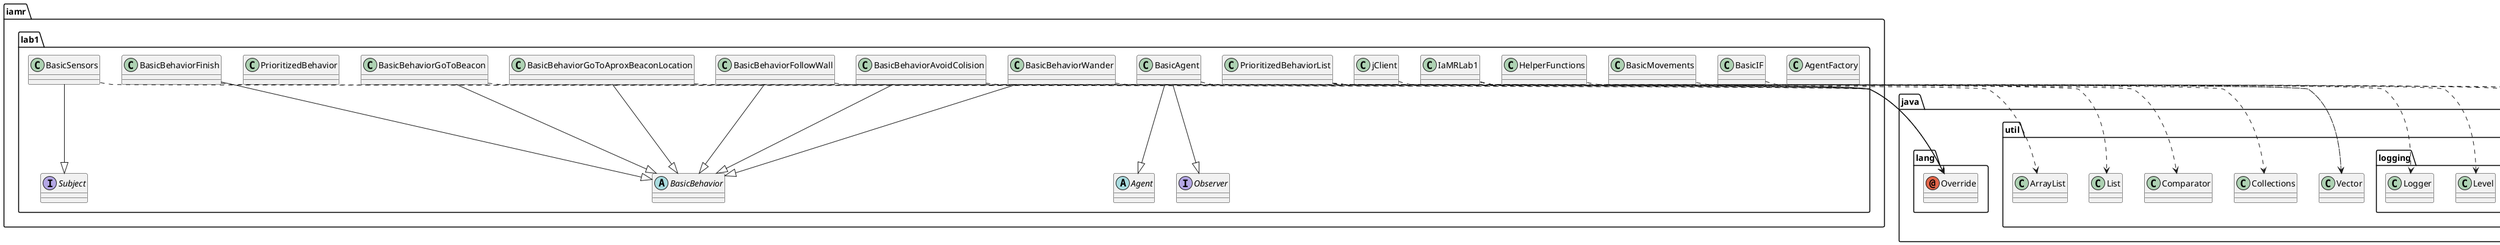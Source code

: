 @startuml
abstract class iamr.lab1.Agent
abstract class iamr.lab1.BasicBehavior
annotation java.lang.Override
class ciberIF.ciberIF
class iamr.lab1.AgentFactory
class iamr.lab1.BasicAgent
class iamr.lab1.BasicBehaviorAvoidColision
class iamr.lab1.BasicBehaviorFinish
class iamr.lab1.BasicBehaviorFollowWall
class iamr.lab1.BasicBehaviorGoToAproxBeaconLocation
class iamr.lab1.BasicBehaviorGoToBeacon
class iamr.lab1.BasicBehaviorWander
class iamr.lab1.BasicIF
class iamr.lab1.BasicMovements
class iamr.lab1.BasicSensors
class iamr.lab1.HelperFunctions
class iamr.lab1.IaMRLab1
class iamr.lab1.PrioritizedBehavior
class iamr.lab1.PrioritizedBehaviorList
class iamr.lab1.jClient
class java.util.ArrayList
class java.util.Collections
class java.util.Comparator
class java.util.List
class java.util.Random
class java.util.Vector
class java.util.logging.Level
class java.util.logging.Logger
interface iamr.lab1.Observer
interface iamr.lab1.Subject
iamr.lab1.BasicAgent --|> iamr.lab1.Agent
iamr.lab1.BasicAgent ..> java.lang.Override
iamr.lab1.BasicAgent --|> iamr.lab1.Observer
iamr.lab1.BasicBehaviorAvoidColision --|> iamr.lab1.BasicBehavior
iamr.lab1.BasicBehaviorAvoidColision ..> java.lang.Override
iamr.lab1.BasicBehaviorFinish --|> iamr.lab1.BasicBehavior
iamr.lab1.BasicBehaviorFinish ..> java.lang.Override
iamr.lab1.BasicBehaviorFollowWall --|> iamr.lab1.BasicBehavior
iamr.lab1.BasicBehaviorFollowWall ..> java.lang.Override
iamr.lab1.BasicBehaviorGoToAproxBeaconLocation --|> iamr.lab1.BasicBehavior
iamr.lab1.BasicBehaviorGoToAproxBeaconLocation ..> java.lang.Override
iamr.lab1.BasicBehaviorGoToBeacon --|> iamr.lab1.BasicBehavior
iamr.lab1.BasicBehaviorGoToBeacon ..> java.lang.Override
iamr.lab1.BasicBehaviorWander --|> iamr.lab1.BasicBehavior
iamr.lab1.BasicBehaviorWander ..> java.lang.Override
iamr.lab1.BasicIF ..> ciberIF.ciberIF
iamr.lab1.BasicMovements ..> ciberIF.ciberIF
iamr.lab1.BasicSensors ..> java.lang.Override
iamr.lab1.BasicSensors --|> iamr.lab1.Subject
iamr.lab1.HelperFunctions ..> java.util.Random
iamr.lab1.IaMRLab1 ..> java.util.Vector
iamr.lab1.IaMRLab1 ..> java.util.logging.Level
iamr.lab1.IaMRLab1 ..> java.util.logging.Logger
iamr.lab1.PrioritizedBehaviorList ..> java.lang.Override
iamr.lab1.PrioritizedBehaviorList ..> java.util.ArrayList
iamr.lab1.PrioritizedBehaviorList ..> java.util.Collections
iamr.lab1.PrioritizedBehaviorList ..> java.util.Comparator
iamr.lab1.PrioritizedBehaviorList ..> java.util.List
iamr.lab1.jClient ..> java.util.Vector
@enduml